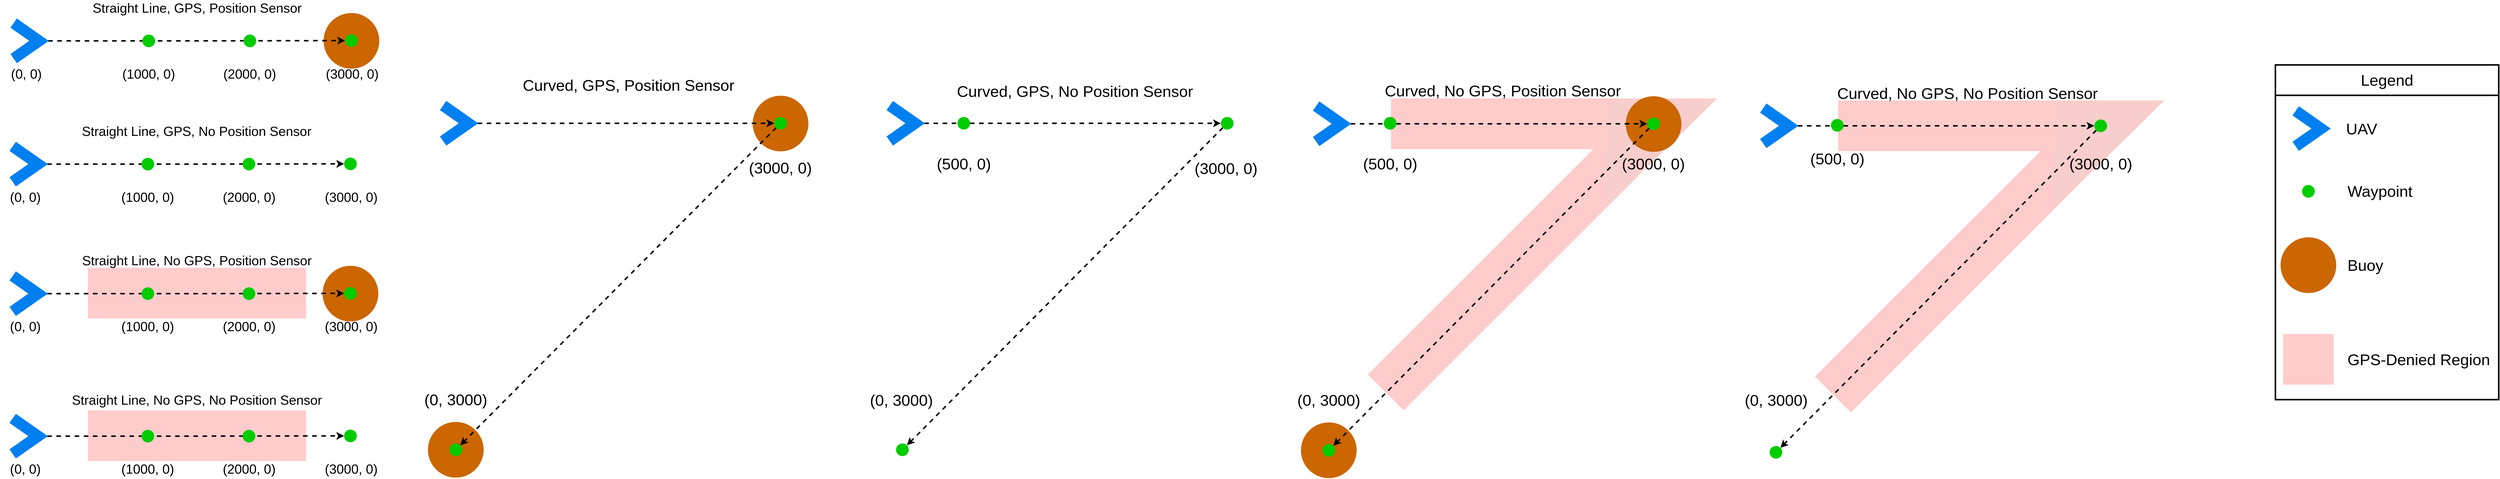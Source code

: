 <mxfile version="20.7.4" type="device"><diagram id="F71rCRMQLOGIA7n2mBKT" name="Page-1"><mxGraphModel dx="3240" dy="1450" grid="1" gridSize="10" guides="1" tooltips="1" connect="1" arrows="1" fold="1" page="1" pageScale="1" pageWidth="850" pageHeight="1100" math="0" shadow="0"><root><mxCell id="0"/><mxCell id="1" parent="0"/><mxCell id="lTyjS-SiwEDPxgNNcE3x-88" value="" style="rounded=0;whiteSpace=wrap;html=1;strokeColor=none;fillColor=#FFCCCC;gradientColor=none;rotation=315;" vertex="1" parent="1"><mxGeometry x="1821.46" y="494.61" width="653.71" height="100" as="geometry"/></mxCell><mxCell id="lTyjS-SiwEDPxgNNcE3x-90" value="" style="verticalLabelPosition=bottom;verticalAlign=top;html=1;shape=mxgraph.basic.polygon;polyCoords=[[0,0],[0.75,0],[1,0],[0.7,0.3],[0.36,0.63],[0,0.98],[0,0.75],[0,0.25]];polyline=0;fillStyle=auto;strokeWidth=3;fontSize=21;fillColor=#f8cecc;strokeColor=none;" vertex="1" parent="1"><mxGeometry x="2350" y="196.07" width="220" height="219" as="geometry"/></mxCell><mxCell id="lTyjS-SiwEDPxgNNcE3x-84" value="" style="rounded=0;whiteSpace=wrap;html=1;strokeColor=none;fillColor=#FFCCCC;gradientColor=none;" vertex="1" parent="1"><mxGeometry x="1927.5" y="196.07" width="430" height="100" as="geometry"/></mxCell><mxCell id="lTyjS-SiwEDPxgNNcE3x-38" value="" style="ellipse;whiteSpace=wrap;html=1;aspect=fixed;fillStyle=solid;strokeWidth=2;fontSize=17;fillColor=#CC6600;strokeColor=none;" vertex="1" parent="1"><mxGeometry x="-177.38" y="526.13" width="109.75" height="109.75" as="geometry"/></mxCell><mxCell id="lTyjS-SiwEDPxgNNcE3x-37" value="" style="rounded=0;whiteSpace=wrap;html=1;strokeColor=none;fillColor=#FFCCCC;gradientColor=none;" vertex="1" parent="1"><mxGeometry x="-640" y="530" width="430" height="100" as="geometry"/></mxCell><mxCell id="jo6UeydLkgCC829_00Re-14" value="Straight Line, GPS, Position Sensor" style="text;html=1;strokeColor=none;fillColor=none;align=center;verticalAlign=middle;whiteSpace=wrap;rounded=0;fillStyle=solid;strokeWidth=2;fontSize=26;" parent="1" vertex="1"><mxGeometry x="-644.5" y="7.7" width="439.13" height="20" as="geometry"/></mxCell><mxCell id="jo6UeydLkgCC829_00Re-35" value="Curved, GPS, Position Sensor" style="text;html=1;strokeColor=none;fillColor=none;align=center;verticalAlign=middle;whiteSpace=wrap;rounded=0;fillStyle=solid;strokeWidth=2;fontSize=31;" parent="1" vertex="1"><mxGeometry x="173" y="160" width="505" height="20" as="geometry"/></mxCell><mxCell id="jo6UeydLkgCC829_00Re-10" value="" style="ellipse;whiteSpace=wrap;html=1;aspect=fixed;fillStyle=solid;strokeWidth=2;fontSize=17;fillColor=#CC6600;strokeColor=none;" parent="1" vertex="1"><mxGeometry x="-175.5" y="27.7" width="109.75" height="109.75" as="geometry"/></mxCell><mxCell id="lTyjS-SiwEDPxgNNcE3x-13" style="edgeStyle=orthogonalEdgeStyle;rounded=0;orthogonalLoop=1;jettySize=auto;html=1;exitX=1;exitY=0.5;exitDx=0;exitDy=0;exitPerimeter=0;entryX=0;entryY=0.5;entryDx=0;entryDy=0;dashed=1;fontSize=21;strokeWidth=3;" edge="1" parent="1" source="jo6UeydLkgCC829_00Re-4" target="lTyjS-SiwEDPxgNNcE3x-12"><mxGeometry relative="1" as="geometry"/></mxCell><mxCell id="jo6UeydLkgCC829_00Re-4" value="" style="html=1;verticalLabelPosition=bottom;labelBackgroundColor=#ffffff;verticalAlign=top;shadow=0;dashed=0;strokeWidth=22;shape=mxgraph.ios7.misc.right;strokeColor=#0080f0;fontSize=17;" parent="1" vertex="1"><mxGeometry x="-786.13" y="47.57" width="50" height="70" as="geometry"/></mxCell><mxCell id="jo6UeydLkgCC829_00Re-15" value="&lt;font style=&quot;font-size: 26px;&quot;&gt;(3000, 0)&lt;/font&gt;" style="text;html=1;strokeColor=none;fillColor=none;align=center;verticalAlign=middle;whiteSpace=wrap;rounded=0;fillStyle=solid;strokeWidth=2;fontSize=26;" parent="1" vertex="1"><mxGeometry x="-173.88" y="142.57" width="110" height="10" as="geometry"/></mxCell><mxCell id="jo6UeydLkgCC829_00Re-16" value="&lt;font style=&quot;font-size: 26px;&quot;&gt;(1000, 0)&lt;/font&gt;" style="text;html=1;strokeColor=none;fillColor=none;align=center;verticalAlign=middle;whiteSpace=wrap;rounded=0;fillStyle=solid;strokeWidth=2;fontSize=26;" parent="1" vertex="1"><mxGeometry x="-575.69" y="142.57" width="111.62" height="10" as="geometry"/></mxCell><mxCell id="jo6UeydLkgCC829_00Re-27" value="&lt;font style=&quot;font-size: 26px;&quot;&gt;(0, 0)&lt;/font&gt;" style="text;html=1;strokeColor=none;fillColor=none;align=center;verticalAlign=middle;whiteSpace=wrap;rounded=0;fillStyle=solid;strokeWidth=2;fontSize=26;" parent="1" vertex="1"><mxGeometry x="-811.13" y="142.57" width="100" height="10" as="geometry"/></mxCell><mxCell id="lTyjS-SiwEDPxgNNcE3x-3" value="&lt;font style=&quot;font-size: 26px;&quot;&gt;(2000, 0)&lt;/font&gt;" style="text;html=1;strokeColor=none;fillColor=none;align=center;verticalAlign=middle;whiteSpace=wrap;rounded=0;fillStyle=solid;strokeWidth=2;fontSize=26;" vertex="1" parent="1"><mxGeometry x="-390.63" y="142.57" width="140" height="10" as="geometry"/></mxCell><mxCell id="lTyjS-SiwEDPxgNNcE3x-2" value="" style="ellipse;whiteSpace=wrap;html=1;aspect=fixed;strokeWidth=2;fontSize=17;fillStyle=solid;fillColor=#00CC00;strokeColor=none;" vertex="1" parent="1"><mxGeometry x="-532.38" y="70.07" width="25" height="25" as="geometry"/></mxCell><mxCell id="lTyjS-SiwEDPxgNNcE3x-11" value="" style="ellipse;whiteSpace=wrap;html=1;aspect=fixed;strokeWidth=2;fontSize=17;fillStyle=solid;fillColor=#00CC00;strokeColor=none;" vertex="1" parent="1"><mxGeometry x="-333.13" y="70.07" width="25" height="25" as="geometry"/></mxCell><mxCell id="lTyjS-SiwEDPxgNNcE3x-12" value="" style="ellipse;whiteSpace=wrap;html=1;aspect=fixed;strokeWidth=2;fontSize=17;fillStyle=solid;fillColor=#00CC00;strokeColor=none;" vertex="1" parent="1"><mxGeometry x="-133.13" y="69.57" width="25" height="25" as="geometry"/></mxCell><mxCell id="lTyjS-SiwEDPxgNNcE3x-15" value="Straight Line, GPS, No Position Sensor" style="text;html=1;strokeColor=none;fillColor=none;align=center;verticalAlign=middle;whiteSpace=wrap;rounded=0;fillStyle=solid;strokeWidth=2;fontSize=26;" vertex="1" parent="1"><mxGeometry x="-660" y="250.57" width="469.13" height="20" as="geometry"/></mxCell><mxCell id="lTyjS-SiwEDPxgNNcE3x-17" style="edgeStyle=orthogonalEdgeStyle;rounded=0;orthogonalLoop=1;jettySize=auto;html=1;exitX=1;exitY=0.5;exitDx=0;exitDy=0;exitPerimeter=0;entryX=0;entryY=0.5;entryDx=0;entryDy=0;dashed=1;fontSize=21;strokeWidth=3;" edge="1" parent="1" source="lTyjS-SiwEDPxgNNcE3x-18" target="lTyjS-SiwEDPxgNNcE3x-25"><mxGeometry relative="1" as="geometry"/></mxCell><mxCell id="lTyjS-SiwEDPxgNNcE3x-18" value="" style="html=1;verticalLabelPosition=bottom;labelBackgroundColor=#ffffff;verticalAlign=top;shadow=0;dashed=0;strokeWidth=22;shape=mxgraph.ios7.misc.right;strokeColor=#0080f0;fontSize=17;" vertex="1" parent="1"><mxGeometry x="-788" y="290.57" width="50" height="70" as="geometry"/></mxCell><mxCell id="lTyjS-SiwEDPxgNNcE3x-19" value="&lt;font style=&quot;font-size: 26px;&quot;&gt;(3000, 0)&lt;/font&gt;" style="text;html=1;strokeColor=none;fillColor=none;align=center;verticalAlign=middle;whiteSpace=wrap;rounded=0;fillStyle=solid;strokeWidth=2;fontSize=26;" vertex="1" parent="1"><mxGeometry x="-175.75" y="385.57" width="110" height="10" as="geometry"/></mxCell><mxCell id="lTyjS-SiwEDPxgNNcE3x-20" value="&lt;font style=&quot;font-size: 26px;&quot;&gt;(1000, 0)&lt;/font&gt;" style="text;html=1;strokeColor=none;fillColor=none;align=center;verticalAlign=middle;whiteSpace=wrap;rounded=0;fillStyle=solid;strokeWidth=2;fontSize=26;" vertex="1" parent="1"><mxGeometry x="-577.56" y="385.57" width="111.62" height="10" as="geometry"/></mxCell><mxCell id="lTyjS-SiwEDPxgNNcE3x-21" value="&lt;font style=&quot;font-size: 26px;&quot;&gt;(0, 0)&lt;/font&gt;" style="text;html=1;strokeColor=none;fillColor=none;align=center;verticalAlign=middle;whiteSpace=wrap;rounded=0;fillStyle=solid;strokeWidth=2;fontSize=26;" vertex="1" parent="1"><mxGeometry x="-813" y="385.57" width="100" height="10" as="geometry"/></mxCell><mxCell id="lTyjS-SiwEDPxgNNcE3x-22" value="&lt;font style=&quot;font-size: 26px;&quot;&gt;(2000, 0)&lt;/font&gt;" style="text;html=1;strokeColor=none;fillColor=none;align=center;verticalAlign=middle;whiteSpace=wrap;rounded=0;fillStyle=solid;strokeWidth=2;fontSize=26;" vertex="1" parent="1"><mxGeometry x="-392.5" y="385.57" width="140" height="10" as="geometry"/></mxCell><mxCell id="lTyjS-SiwEDPxgNNcE3x-23" value="" style="ellipse;whiteSpace=wrap;html=1;aspect=fixed;strokeWidth=2;fontSize=17;fillStyle=solid;fillColor=#00CC00;strokeColor=none;" vertex="1" parent="1"><mxGeometry x="-534.25" y="313.07" width="25" height="25" as="geometry"/></mxCell><mxCell id="lTyjS-SiwEDPxgNNcE3x-24" value="" style="ellipse;whiteSpace=wrap;html=1;aspect=fixed;strokeWidth=2;fontSize=17;fillStyle=solid;fillColor=#00CC00;strokeColor=none;" vertex="1" parent="1"><mxGeometry x="-335" y="313.07" width="25" height="25" as="geometry"/></mxCell><mxCell id="lTyjS-SiwEDPxgNNcE3x-25" value="" style="ellipse;whiteSpace=wrap;html=1;aspect=fixed;strokeWidth=2;fontSize=17;fillStyle=solid;fillColor=#00CC00;strokeColor=none;" vertex="1" parent="1"><mxGeometry x="-135" y="312.57" width="25" height="25" as="geometry"/></mxCell><mxCell id="lTyjS-SiwEDPxgNNcE3x-27" value="Straight Line, No GPS, Position Sensor" style="text;html=1;strokeColor=none;fillColor=none;align=center;verticalAlign=middle;whiteSpace=wrap;rounded=0;fillStyle=solid;strokeWidth=2;fontSize=26;" vertex="1" parent="1"><mxGeometry x="-687" y="506.13" width="524.13" height="20" as="geometry"/></mxCell><mxCell id="lTyjS-SiwEDPxgNNcE3x-28" style="edgeStyle=orthogonalEdgeStyle;rounded=0;orthogonalLoop=1;jettySize=auto;html=1;exitX=1;exitY=0.5;exitDx=0;exitDy=0;exitPerimeter=0;entryX=0;entryY=0.5;entryDx=0;entryDy=0;dashed=1;fontSize=21;strokeWidth=3;" edge="1" parent="1" source="lTyjS-SiwEDPxgNNcE3x-29" target="lTyjS-SiwEDPxgNNcE3x-36"><mxGeometry relative="1" as="geometry"/></mxCell><mxCell id="lTyjS-SiwEDPxgNNcE3x-29" value="" style="html=1;verticalLabelPosition=bottom;labelBackgroundColor=#ffffff;verticalAlign=top;shadow=0;dashed=0;strokeWidth=22;shape=mxgraph.ios7.misc.right;strokeColor=#0080f0;fontSize=17;" vertex="1" parent="1"><mxGeometry x="-788" y="546" width="50" height="70" as="geometry"/></mxCell><mxCell id="lTyjS-SiwEDPxgNNcE3x-30" value="&lt;font style=&quot;font-size: 26px;&quot;&gt;(3000, 0)&lt;/font&gt;" style="text;html=1;strokeColor=none;fillColor=none;align=center;verticalAlign=middle;whiteSpace=wrap;rounded=0;fillStyle=solid;strokeWidth=2;fontSize=26;" vertex="1" parent="1"><mxGeometry x="-175.75" y="641" width="110" height="10" as="geometry"/></mxCell><mxCell id="lTyjS-SiwEDPxgNNcE3x-31" value="&lt;font style=&quot;font-size: 26px;&quot;&gt;(1000, 0)&lt;/font&gt;" style="text;html=1;strokeColor=none;fillColor=none;align=center;verticalAlign=middle;whiteSpace=wrap;rounded=0;fillStyle=solid;strokeWidth=2;fontSize=26;" vertex="1" parent="1"><mxGeometry x="-577.56" y="641" width="111.62" height="10" as="geometry"/></mxCell><mxCell id="lTyjS-SiwEDPxgNNcE3x-32" value="&lt;font style=&quot;font-size: 26px;&quot;&gt;(0, 0)&lt;/font&gt;" style="text;html=1;strokeColor=none;fillColor=none;align=center;verticalAlign=middle;whiteSpace=wrap;rounded=0;fillStyle=solid;strokeWidth=2;fontSize=26;" vertex="1" parent="1"><mxGeometry x="-813" y="641" width="100" height="10" as="geometry"/></mxCell><mxCell id="lTyjS-SiwEDPxgNNcE3x-33" value="&lt;font style=&quot;font-size: 26px;&quot;&gt;(2000, 0)&lt;/font&gt;" style="text;html=1;strokeColor=none;fillColor=none;align=center;verticalAlign=middle;whiteSpace=wrap;rounded=0;fillStyle=solid;strokeWidth=2;fontSize=26;" vertex="1" parent="1"><mxGeometry x="-392.5" y="641" width="140" height="10" as="geometry"/></mxCell><mxCell id="lTyjS-SiwEDPxgNNcE3x-34" value="" style="ellipse;whiteSpace=wrap;html=1;aspect=fixed;strokeWidth=2;fontSize=17;fillStyle=solid;fillColor=#00CC00;strokeColor=none;" vertex="1" parent="1"><mxGeometry x="-534.25" y="568.5" width="25" height="25" as="geometry"/></mxCell><mxCell id="lTyjS-SiwEDPxgNNcE3x-35" value="" style="ellipse;whiteSpace=wrap;html=1;aspect=fixed;strokeWidth=2;fontSize=17;fillStyle=solid;fillColor=#00CC00;strokeColor=none;" vertex="1" parent="1"><mxGeometry x="-335" y="568.5" width="25" height="25" as="geometry"/></mxCell><mxCell id="lTyjS-SiwEDPxgNNcE3x-36" value="" style="ellipse;whiteSpace=wrap;html=1;aspect=fixed;strokeWidth=2;fontSize=17;fillStyle=solid;fillColor=#00CC00;strokeColor=none;" vertex="1" parent="1"><mxGeometry x="-135" y="568" width="25" height="25" as="geometry"/></mxCell><mxCell id="lTyjS-SiwEDPxgNNcE3x-40" value="" style="rounded=0;whiteSpace=wrap;html=1;strokeColor=none;fillColor=#FFCCCC;gradientColor=none;" vertex="1" parent="1"><mxGeometry x="-640" y="811" width="430" height="100" as="geometry"/></mxCell><mxCell id="lTyjS-SiwEDPxgNNcE3x-41" value="Straight Line, No GPS, No Position Sensor" style="text;html=1;strokeColor=none;fillColor=none;align=center;verticalAlign=middle;whiteSpace=wrap;rounded=0;fillStyle=solid;strokeWidth=2;fontSize=26;" vertex="1" parent="1"><mxGeometry x="-697" y="781" width="544.13" height="20" as="geometry"/></mxCell><mxCell id="lTyjS-SiwEDPxgNNcE3x-42" style="edgeStyle=orthogonalEdgeStyle;rounded=0;orthogonalLoop=1;jettySize=auto;html=1;exitX=1;exitY=0.5;exitDx=0;exitDy=0;exitPerimeter=0;entryX=0;entryY=0.5;entryDx=0;entryDy=0;dashed=1;fontSize=21;strokeWidth=3;" edge="1" parent="1" source="lTyjS-SiwEDPxgNNcE3x-43" target="lTyjS-SiwEDPxgNNcE3x-50"><mxGeometry relative="1" as="geometry"/></mxCell><mxCell id="lTyjS-SiwEDPxgNNcE3x-43" value="" style="html=1;verticalLabelPosition=bottom;labelBackgroundColor=#ffffff;verticalAlign=top;shadow=0;dashed=0;strokeWidth=22;shape=mxgraph.ios7.misc.right;strokeColor=#0080f0;fontSize=17;" vertex="1" parent="1"><mxGeometry x="-788" y="827" width="50" height="70" as="geometry"/></mxCell><mxCell id="lTyjS-SiwEDPxgNNcE3x-44" value="&lt;font style=&quot;font-size: 26px;&quot;&gt;(3000, 0)&lt;/font&gt;" style="text;html=1;strokeColor=none;fillColor=none;align=center;verticalAlign=middle;whiteSpace=wrap;rounded=0;fillStyle=solid;strokeWidth=2;fontSize=26;" vertex="1" parent="1"><mxGeometry x="-175.75" y="922" width="110" height="10" as="geometry"/></mxCell><mxCell id="lTyjS-SiwEDPxgNNcE3x-45" value="&lt;font style=&quot;font-size: 26px;&quot;&gt;(1000, 0)&lt;/font&gt;" style="text;html=1;strokeColor=none;fillColor=none;align=center;verticalAlign=middle;whiteSpace=wrap;rounded=0;fillStyle=solid;strokeWidth=2;fontSize=26;" vertex="1" parent="1"><mxGeometry x="-577.56" y="922" width="111.62" height="10" as="geometry"/></mxCell><mxCell id="lTyjS-SiwEDPxgNNcE3x-46" value="&lt;font style=&quot;font-size: 26px;&quot;&gt;(0, 0)&lt;/font&gt;" style="text;html=1;strokeColor=none;fillColor=none;align=center;verticalAlign=middle;whiteSpace=wrap;rounded=0;fillStyle=solid;strokeWidth=2;fontSize=26;" vertex="1" parent="1"><mxGeometry x="-813" y="922" width="100" height="10" as="geometry"/></mxCell><mxCell id="lTyjS-SiwEDPxgNNcE3x-47" value="&lt;font style=&quot;font-size: 26px;&quot;&gt;(2000, 0)&lt;/font&gt;" style="text;html=1;strokeColor=none;fillColor=none;align=center;verticalAlign=middle;whiteSpace=wrap;rounded=0;fillStyle=solid;strokeWidth=2;fontSize=26;" vertex="1" parent="1"><mxGeometry x="-392.5" y="922" width="140" height="10" as="geometry"/></mxCell><mxCell id="lTyjS-SiwEDPxgNNcE3x-48" value="" style="ellipse;whiteSpace=wrap;html=1;aspect=fixed;strokeWidth=2;fontSize=17;fillStyle=solid;fillColor=#00CC00;strokeColor=none;" vertex="1" parent="1"><mxGeometry x="-534.25" y="849.5" width="25" height="25" as="geometry"/></mxCell><mxCell id="lTyjS-SiwEDPxgNNcE3x-49" value="" style="ellipse;whiteSpace=wrap;html=1;aspect=fixed;strokeWidth=2;fontSize=17;fillStyle=solid;fillColor=#00CC00;strokeColor=none;" vertex="1" parent="1"><mxGeometry x="-335" y="849.5" width="25" height="25" as="geometry"/></mxCell><mxCell id="lTyjS-SiwEDPxgNNcE3x-50" value="" style="ellipse;whiteSpace=wrap;html=1;aspect=fixed;strokeWidth=2;fontSize=17;fillStyle=solid;fillColor=#00CC00;strokeColor=none;" vertex="1" parent="1"><mxGeometry x="-135" y="849" width="25" height="25" as="geometry"/></mxCell><mxCell id="lTyjS-SiwEDPxgNNcE3x-52" value="" style="ellipse;whiteSpace=wrap;html=1;aspect=fixed;fillStyle=solid;strokeWidth=2;fontSize=17;fillColor=#CC6600;strokeColor=none;" vertex="1" parent="1"><mxGeometry x="670" y="190.7" width="109.75" height="109.75" as="geometry"/></mxCell><mxCell id="lTyjS-SiwEDPxgNNcE3x-53" value="" style="ellipse;whiteSpace=wrap;html=1;aspect=fixed;strokeWidth=2;fontSize=17;fillStyle=solid;fillColor=#00CC00;strokeColor=none;" vertex="1" parent="1"><mxGeometry x="712.37" y="232.57" width="25" height="25" as="geometry"/></mxCell><mxCell id="lTyjS-SiwEDPxgNNcE3x-54" value="" style="ellipse;whiteSpace=wrap;html=1;aspect=fixed;fillStyle=solid;strokeWidth=2;fontSize=17;fillColor=#CC6600;strokeColor=none;" vertex="1" parent="1"><mxGeometry x="30.12" y="834" width="109.75" height="109.75" as="geometry"/></mxCell><mxCell id="lTyjS-SiwEDPxgNNcE3x-55" value="" style="ellipse;whiteSpace=wrap;html=1;aspect=fixed;strokeWidth=2;fontSize=17;fillStyle=solid;fillColor=#00CC00;strokeColor=none;" vertex="1" parent="1"><mxGeometry x="72.49" y="876.38" width="25" height="25" as="geometry"/></mxCell><mxCell id="lTyjS-SiwEDPxgNNcE3x-58" style="edgeStyle=orthogonalEdgeStyle;rounded=0;orthogonalLoop=1;jettySize=auto;html=1;exitX=1;exitY=0.5;exitDx=0;exitDy=0;exitPerimeter=0;entryX=0;entryY=0.5;entryDx=0;entryDy=0;dashed=1;strokeWidth=3;fontSize=21;" edge="1" parent="1" source="lTyjS-SiwEDPxgNNcE3x-51" target="lTyjS-SiwEDPxgNNcE3x-53"><mxGeometry relative="1" as="geometry"/></mxCell><mxCell id="lTyjS-SiwEDPxgNNcE3x-59" style="rounded=0;orthogonalLoop=1;jettySize=auto;html=1;exitX=0;exitY=1;exitDx=0;exitDy=0;entryX=1;entryY=0;entryDx=0;entryDy=0;dashed=1;strokeWidth=3;fontSize=21;" edge="1" parent="1" source="lTyjS-SiwEDPxgNNcE3x-53" target="lTyjS-SiwEDPxgNNcE3x-55"><mxGeometry relative="1" as="geometry"/></mxCell><mxCell id="lTyjS-SiwEDPxgNNcE3x-60" value="&lt;font style=&quot;font-size: 31px;&quot;&gt;(3000, 0)&lt;/font&gt;" style="text;html=1;strokeColor=none;fillColor=none;align=center;verticalAlign=middle;whiteSpace=wrap;rounded=0;fillStyle=solid;strokeWidth=2;fontSize=31;" vertex="1" parent="1"><mxGeometry x="649.25" y="305.57" width="151.25" height="54.43" as="geometry"/></mxCell><mxCell id="lTyjS-SiwEDPxgNNcE3x-51" value="" style="html=1;verticalLabelPosition=bottom;labelBackgroundColor=#ffffff;verticalAlign=top;shadow=0;dashed=0;strokeWidth=22;shape=mxgraph.ios7.misc.right;strokeColor=#0080f0;fontSize=17;" vertex="1" parent="1"><mxGeometry x="60" y="210.07" width="50" height="70" as="geometry"/></mxCell><mxCell id="lTyjS-SiwEDPxgNNcE3x-61" value="&lt;font style=&quot;font-size: 31px;&quot;&gt;(0, 3000)&lt;/font&gt;" style="text;html=1;strokeColor=none;fillColor=none;align=center;verticalAlign=middle;whiteSpace=wrap;rounded=0;fillStyle=solid;strokeWidth=2;fontSize=31;" vertex="1" parent="1"><mxGeometry x="10" y="753" width="150" height="74" as="geometry"/></mxCell><mxCell id="lTyjS-SiwEDPxgNNcE3x-62" value="Curved, GPS, No Position Sensor" style="text;html=1;strokeColor=none;fillColor=none;align=center;verticalAlign=middle;whiteSpace=wrap;rounded=0;fillStyle=solid;strokeWidth=2;fontSize=31;" vertex="1" parent="1"><mxGeometry x="1050" y="171.7" width="510" height="20" as="geometry"/></mxCell><mxCell id="lTyjS-SiwEDPxgNNcE3x-64" value="" style="ellipse;whiteSpace=wrap;html=1;aspect=fixed;strokeWidth=2;fontSize=17;fillStyle=solid;fillColor=#00CC00;strokeColor=none;" vertex="1" parent="1"><mxGeometry x="1592.37" y="232.57" width="25" height="25" as="geometry"/></mxCell><mxCell id="lTyjS-SiwEDPxgNNcE3x-66" value="" style="ellipse;whiteSpace=wrap;html=1;aspect=fixed;strokeWidth=2;fontSize=17;fillStyle=solid;fillColor=#00CC00;strokeColor=none;" vertex="1" parent="1"><mxGeometry x="952.49" y="876.38" width="25" height="25" as="geometry"/></mxCell><mxCell id="lTyjS-SiwEDPxgNNcE3x-67" style="edgeStyle=orthogonalEdgeStyle;rounded=0;orthogonalLoop=1;jettySize=auto;html=1;exitX=1;exitY=0.5;exitDx=0;exitDy=0;exitPerimeter=0;entryX=0;entryY=0.5;entryDx=0;entryDy=0;dashed=1;strokeWidth=3;fontSize=21;" edge="1" parent="1" source="lTyjS-SiwEDPxgNNcE3x-70" target="lTyjS-SiwEDPxgNNcE3x-64"><mxGeometry relative="1" as="geometry"/></mxCell><mxCell id="lTyjS-SiwEDPxgNNcE3x-68" style="rounded=0;orthogonalLoop=1;jettySize=auto;html=1;exitX=0;exitY=1;exitDx=0;exitDy=0;entryX=1;entryY=0;entryDx=0;entryDy=0;dashed=1;strokeWidth=3;fontSize=21;" edge="1" parent="1" source="lTyjS-SiwEDPxgNNcE3x-64" target="lTyjS-SiwEDPxgNNcE3x-66"><mxGeometry relative="1" as="geometry"/></mxCell><mxCell id="lTyjS-SiwEDPxgNNcE3x-70" value="" style="html=1;verticalLabelPosition=bottom;labelBackgroundColor=#ffffff;verticalAlign=top;shadow=0;dashed=0;strokeWidth=22;shape=mxgraph.ios7.misc.right;strokeColor=#0080f0;fontSize=17;" vertex="1" parent="1"><mxGeometry x="940" y="210.07" width="50" height="70" as="geometry"/></mxCell><mxCell id="lTyjS-SiwEDPxgNNcE3x-72" value="Curved, No GPS, Position Sensor" style="text;html=1;strokeColor=none;fillColor=none;align=center;verticalAlign=middle;whiteSpace=wrap;rounded=0;fillStyle=solid;strokeWidth=2;fontSize=31;" vertex="1" parent="1"><mxGeometry x="1893.32" y="170.7" width="510" height="20" as="geometry"/></mxCell><mxCell id="lTyjS-SiwEDPxgNNcE3x-73" value="" style="ellipse;whiteSpace=wrap;html=1;aspect=fixed;fillStyle=solid;strokeWidth=2;fontSize=17;fillColor=#CC6600;strokeColor=none;" vertex="1" parent="1"><mxGeometry x="2390" y="191.7" width="109.75" height="109.75" as="geometry"/></mxCell><mxCell id="lTyjS-SiwEDPxgNNcE3x-74" value="" style="ellipse;whiteSpace=wrap;html=1;aspect=fixed;strokeWidth=2;fontSize=17;fillStyle=solid;fillColor=#00CC00;strokeColor=none;" vertex="1" parent="1"><mxGeometry x="2432.37" y="233.57" width="25" height="25" as="geometry"/></mxCell><mxCell id="lTyjS-SiwEDPxgNNcE3x-75" value="" style="ellipse;whiteSpace=wrap;html=1;aspect=fixed;fillStyle=solid;strokeWidth=2;fontSize=17;fillColor=#CC6600;strokeColor=none;" vertex="1" parent="1"><mxGeometry x="1750.12" y="835" width="109.75" height="109.75" as="geometry"/></mxCell><mxCell id="lTyjS-SiwEDPxgNNcE3x-76" value="" style="ellipse;whiteSpace=wrap;html=1;aspect=fixed;strokeWidth=2;fontSize=17;fillStyle=solid;fillColor=#00CC00;strokeColor=none;" vertex="1" parent="1"><mxGeometry x="1792.49" y="877.38" width="25" height="25" as="geometry"/></mxCell><mxCell id="lTyjS-SiwEDPxgNNcE3x-77" style="edgeStyle=orthogonalEdgeStyle;rounded=0;orthogonalLoop=1;jettySize=auto;html=1;exitX=1;exitY=0.5;exitDx=0;exitDy=0;exitPerimeter=0;entryX=0;entryY=0.5;entryDx=0;entryDy=0;dashed=1;strokeWidth=3;fontSize=21;" edge="1" parent="1" source="lTyjS-SiwEDPxgNNcE3x-80" target="lTyjS-SiwEDPxgNNcE3x-74"><mxGeometry relative="1" as="geometry"/></mxCell><mxCell id="lTyjS-SiwEDPxgNNcE3x-79" value="&lt;font style=&quot;font-size: 31px;&quot;&gt;(3000, 0)&lt;/font&gt;" style="text;html=1;strokeColor=none;fillColor=none;align=center;verticalAlign=middle;whiteSpace=wrap;rounded=0;fillStyle=solid;strokeWidth=2;fontSize=31;" vertex="1" parent="1"><mxGeometry x="2369.25" y="283.35" width="151.25" height="83.43" as="geometry"/></mxCell><mxCell id="lTyjS-SiwEDPxgNNcE3x-80" value="" style="html=1;verticalLabelPosition=bottom;labelBackgroundColor=#ffffff;verticalAlign=top;shadow=0;dashed=0;strokeWidth=22;shape=mxgraph.ios7.misc.right;strokeColor=#0080f0;fontSize=17;" vertex="1" parent="1"><mxGeometry x="1780" y="211.07" width="50" height="70" as="geometry"/></mxCell><mxCell id="lTyjS-SiwEDPxgNNcE3x-81" value="&lt;font style=&quot;font-size: 31px;&quot;&gt;(0, 3000)&lt;/font&gt;" style="text;html=1;strokeColor=none;fillColor=none;align=center;verticalAlign=middle;whiteSpace=wrap;rounded=0;fillStyle=solid;strokeWidth=2;fontSize=31;" vertex="1" parent="1"><mxGeometry x="1725" y="758.5" width="160" height="65" as="geometry"/></mxCell><mxCell id="lTyjS-SiwEDPxgNNcE3x-86" value="" style="ellipse;whiteSpace=wrap;html=1;aspect=fixed;strokeWidth=2;fontSize=17;fillStyle=solid;fillColor=#00CC00;strokeColor=none;" vertex="1" parent="1"><mxGeometry x="1913.37" y="232.57" width="25" height="25" as="geometry"/></mxCell><mxCell id="lTyjS-SiwEDPxgNNcE3x-87" value="&lt;font style=&quot;font-size: 31px;&quot;&gt;(500, 0)&lt;/font&gt;" style="text;html=1;strokeColor=none;fillColor=none;align=center;verticalAlign=middle;whiteSpace=wrap;rounded=0;fillStyle=solid;strokeWidth=2;fontSize=31;" vertex="1" parent="1"><mxGeometry x="1870.87" y="320.07" width="110" height="10" as="geometry"/></mxCell><mxCell id="lTyjS-SiwEDPxgNNcE3x-92" style="edgeStyle=none;rounded=0;orthogonalLoop=1;jettySize=auto;html=1;exitX=0;exitY=1;exitDx=0;exitDy=0;entryX=1;entryY=0;entryDx=0;entryDy=0;dashed=1;strokeWidth=3;fontSize=21;" edge="1" parent="1" source="lTyjS-SiwEDPxgNNcE3x-74" target="lTyjS-SiwEDPxgNNcE3x-76"><mxGeometry relative="1" as="geometry"/></mxCell><mxCell id="lTyjS-SiwEDPxgNNcE3x-93" value="" style="rounded=0;whiteSpace=wrap;html=1;strokeColor=none;fillColor=#FFCCCC;gradientColor=none;rotation=315;" vertex="1" parent="1"><mxGeometry x="2702.46" y="498.61" width="653.71" height="100" as="geometry"/></mxCell><mxCell id="lTyjS-SiwEDPxgNNcE3x-94" value="" style="verticalLabelPosition=bottom;verticalAlign=top;html=1;shape=mxgraph.basic.polygon;polyCoords=[[0,0],[0.75,0],[1,0],[0.7,0.3],[0.36,0.63],[0,0.98],[0,0.75],[0,0.25]];polyline=0;fillStyle=auto;strokeWidth=3;fontSize=21;fillColor=#f8cecc;strokeColor=none;" vertex="1" parent="1"><mxGeometry x="3231" y="200.07" width="220" height="219" as="geometry"/></mxCell><mxCell id="lTyjS-SiwEDPxgNNcE3x-95" value="" style="rounded=0;whiteSpace=wrap;html=1;strokeColor=none;fillColor=#FFCCCC;gradientColor=none;" vertex="1" parent="1"><mxGeometry x="2808.5" y="200.07" width="430" height="100" as="geometry"/></mxCell><mxCell id="lTyjS-SiwEDPxgNNcE3x-96" value="Curved, No GPS, No Position Sensor" style="text;html=1;strokeColor=none;fillColor=none;align=center;verticalAlign=middle;whiteSpace=wrap;rounded=0;fillStyle=solid;strokeWidth=2;fontSize=31;" vertex="1" parent="1"><mxGeometry x="2794.37" y="176.07" width="539" height="20" as="geometry"/></mxCell><mxCell id="lTyjS-SiwEDPxgNNcE3x-98" value="" style="ellipse;whiteSpace=wrap;html=1;aspect=fixed;strokeWidth=2;fontSize=17;fillStyle=solid;fillColor=#00CC00;strokeColor=none;" vertex="1" parent="1"><mxGeometry x="3313.37" y="237.57" width="25" height="25" as="geometry"/></mxCell><mxCell id="lTyjS-SiwEDPxgNNcE3x-100" value="" style="ellipse;whiteSpace=wrap;html=1;aspect=fixed;strokeWidth=2;fontSize=17;fillStyle=solid;fillColor=#00CC00;strokeColor=none;" vertex="1" parent="1"><mxGeometry x="2673.49" y="881.38" width="25" height="25" as="geometry"/></mxCell><mxCell id="lTyjS-SiwEDPxgNNcE3x-101" style="edgeStyle=orthogonalEdgeStyle;rounded=0;orthogonalLoop=1;jettySize=auto;html=1;exitX=1;exitY=0.5;exitDx=0;exitDy=0;exitPerimeter=0;entryX=0;entryY=0.5;entryDx=0;entryDy=0;dashed=1;strokeWidth=3;fontSize=21;" edge="1" parent="1" source="lTyjS-SiwEDPxgNNcE3x-103" target="lTyjS-SiwEDPxgNNcE3x-98"><mxGeometry relative="1" as="geometry"/></mxCell><mxCell id="lTyjS-SiwEDPxgNNcE3x-102" value="&lt;font style=&quot;font-size: 31px;&quot;&gt;(3000, 0)&lt;/font&gt;" style="text;html=1;strokeColor=none;fillColor=none;align=center;verticalAlign=middle;whiteSpace=wrap;rounded=0;fillStyle=solid;strokeWidth=2;fontSize=31;" vertex="1" parent="1"><mxGeometry x="3250.75" y="305.35" width="150.25" height="39.43" as="geometry"/></mxCell><mxCell id="lTyjS-SiwEDPxgNNcE3x-103" value="" style="html=1;verticalLabelPosition=bottom;labelBackgroundColor=#ffffff;verticalAlign=top;shadow=0;dashed=0;strokeWidth=22;shape=mxgraph.ios7.misc.right;strokeColor=#0080f0;fontSize=17;" vertex="1" parent="1"><mxGeometry x="2661" y="215.07" width="50" height="70" as="geometry"/></mxCell><mxCell id="lTyjS-SiwEDPxgNNcE3x-104" value="&lt;font style=&quot;font-size: 31px;&quot;&gt;(0, 3000)&lt;/font&gt;" style="text;html=1;strokeColor=none;fillColor=none;align=center;verticalAlign=middle;whiteSpace=wrap;rounded=0;fillStyle=solid;strokeWidth=2;fontSize=31;" vertex="1" parent="1"><mxGeometry x="2616.5" y="760.5" width="139" height="61" as="geometry"/></mxCell><mxCell id="lTyjS-SiwEDPxgNNcE3x-105" value="" style="ellipse;whiteSpace=wrap;html=1;aspect=fixed;strokeWidth=2;fontSize=17;fillStyle=solid;fillColor=#00CC00;strokeColor=none;" vertex="1" parent="1"><mxGeometry x="2794.37" y="236.57" width="25" height="25" as="geometry"/></mxCell><mxCell id="lTyjS-SiwEDPxgNNcE3x-106" value="&lt;font style=&quot;font-size: 31px;&quot;&gt;(500, 0)&lt;/font&gt;" style="text;html=1;strokeColor=none;fillColor=none;align=center;verticalAlign=middle;whiteSpace=wrap;rounded=0;fillStyle=solid;strokeWidth=2;fontSize=31;" vertex="1" parent="1"><mxGeometry x="2751.87" y="309.57" width="110" height="10" as="geometry"/></mxCell><mxCell id="lTyjS-SiwEDPxgNNcE3x-107" style="edgeStyle=none;rounded=0;orthogonalLoop=1;jettySize=auto;html=1;exitX=0;exitY=1;exitDx=0;exitDy=0;entryX=1;entryY=0;entryDx=0;entryDy=0;dashed=1;strokeWidth=3;fontSize=21;" edge="1" parent="1" source="lTyjS-SiwEDPxgNNcE3x-98" target="lTyjS-SiwEDPxgNNcE3x-100"><mxGeometry relative="1" as="geometry"/></mxCell><mxCell id="lTyjS-SiwEDPxgNNcE3x-108" value="&lt;font style=&quot;font-size: 31px;&quot;&gt;(3000, 0)&lt;/font&gt;" style="text;html=1;strokeColor=none;fillColor=none;align=center;verticalAlign=middle;whiteSpace=wrap;rounded=0;fillStyle=solid;strokeWidth=2;fontSize=31;" vertex="1" parent="1"><mxGeometry x="1527.25" y="306.57" width="151.25" height="54.43" as="geometry"/></mxCell><mxCell id="lTyjS-SiwEDPxgNNcE3x-109" value="&lt;font style=&quot;font-size: 31px;&quot;&gt;(0, 3000)&lt;/font&gt;" style="text;html=1;strokeColor=none;fillColor=none;align=center;verticalAlign=middle;whiteSpace=wrap;rounded=0;fillStyle=solid;strokeWidth=2;fontSize=31;" vertex="1" parent="1"><mxGeometry x="888" y="754" width="150" height="74" as="geometry"/></mxCell><mxCell id="lTyjS-SiwEDPxgNNcE3x-114" value="" style="ellipse;whiteSpace=wrap;html=1;aspect=fixed;strokeWidth=2;fontSize=17;fillStyle=solid;fillColor=#00CC00;strokeColor=none;" vertex="1" parent="1"><mxGeometry x="1073.37" y="232.57" width="25" height="25" as="geometry"/></mxCell><mxCell id="lTyjS-SiwEDPxgNNcE3x-115" value="&lt;font style=&quot;font-size: 31px;&quot;&gt;(500, 0)&lt;/font&gt;" style="text;html=1;strokeColor=none;fillColor=none;align=center;verticalAlign=middle;whiteSpace=wrap;rounded=0;fillStyle=solid;strokeWidth=2;fontSize=31;" vertex="1" parent="1"><mxGeometry x="1030.87" y="320.07" width="110" height="10" as="geometry"/></mxCell><mxCell id="lTyjS-SiwEDPxgNNcE3x-117" value="" style="rounded=0;whiteSpace=wrap;html=1;fillStyle=auto;strokeWidth=3;fontSize=31;fillColor=default;verticalAlign=top;" vertex="1" parent="1"><mxGeometry x="3670" y="130" width="440" height="660" as="geometry"/></mxCell><mxCell id="lTyjS-SiwEDPxgNNcE3x-118" value="Legend" style="rounded=0;whiteSpace=wrap;html=1;fillStyle=auto;strokeWidth=3;fontSize=31;fillColor=default;" vertex="1" parent="1"><mxGeometry x="3670" y="130" width="440" height="60" as="geometry"/></mxCell><mxCell id="lTyjS-SiwEDPxgNNcE3x-119" value="" style="html=1;verticalLabelPosition=bottom;labelBackgroundColor=#ffffff;verticalAlign=top;shadow=0;dashed=0;strokeWidth=22;shape=mxgraph.ios7.misc.right;strokeColor=#0080f0;fontSize=17;" vertex="1" parent="1"><mxGeometry x="3710" y="220.57" width="50" height="70" as="geometry"/></mxCell><mxCell id="lTyjS-SiwEDPxgNNcE3x-120" value="UAV" style="text;html=1;strokeColor=none;fillColor=none;align=center;verticalAlign=middle;whiteSpace=wrap;rounded=0;fillStyle=auto;strokeWidth=3;fontSize=31;" vertex="1" parent="1"><mxGeometry x="3810" y="240.57" width="60" height="30" as="geometry"/></mxCell><mxCell id="lTyjS-SiwEDPxgNNcE3x-121" value="" style="ellipse;whiteSpace=wrap;html=1;aspect=fixed;strokeWidth=2;fontSize=17;fillStyle=solid;fillColor=#00CC00;strokeColor=none;" vertex="1" parent="1"><mxGeometry x="3722.5" y="366.78" width="25" height="25" as="geometry"/></mxCell><mxCell id="lTyjS-SiwEDPxgNNcE3x-122" value="Waypoint" style="text;html=1;strokeColor=none;fillColor=none;align=left;verticalAlign=middle;whiteSpace=wrap;rounded=0;fillStyle=auto;strokeWidth=3;fontSize=31;" vertex="1" parent="1"><mxGeometry x="3810" y="364.28" width="300" height="30" as="geometry"/></mxCell><mxCell id="lTyjS-SiwEDPxgNNcE3x-123" value="" style="ellipse;whiteSpace=wrap;html=1;aspect=fixed;fillStyle=solid;strokeWidth=2;fontSize=17;fillColor=#CC6600;strokeColor=none;" vertex="1" parent="1"><mxGeometry x="3680.12" y="470" width="109.75" height="109.75" as="geometry"/></mxCell><mxCell id="lTyjS-SiwEDPxgNNcE3x-124" value="Buoy" style="text;html=1;strokeColor=none;fillColor=none;align=left;verticalAlign=middle;whiteSpace=wrap;rounded=0;fillStyle=auto;strokeWidth=3;fontSize=31;" vertex="1" parent="1"><mxGeometry x="3810" y="509.87" width="300" height="30" as="geometry"/></mxCell><mxCell id="lTyjS-SiwEDPxgNNcE3x-125" value="" style="rounded=0;whiteSpace=wrap;html=1;strokeColor=none;fillColor=#FFCCCC;gradientColor=none;" vertex="1" parent="1"><mxGeometry x="3685" y="660.5" width="100" height="100" as="geometry"/></mxCell><mxCell id="lTyjS-SiwEDPxgNNcE3x-126" value="GPS-Denied Region" style="text;html=1;strokeColor=none;fillColor=none;align=left;verticalAlign=middle;whiteSpace=wrap;rounded=0;fillStyle=auto;strokeWidth=3;fontSize=31;" vertex="1" parent="1"><mxGeometry x="3810" y="695.5" width="300" height="30" as="geometry"/></mxCell></root></mxGraphModel></diagram></mxfile>